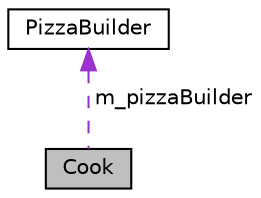 digraph "Cook"
{
  edge [fontname="Helvetica",fontsize="10",labelfontname="Helvetica",labelfontsize="10"];
  node [fontname="Helvetica",fontsize="10",shape=record];
  Node1 [label="Cook",height=0.2,width=0.4,color="black", fillcolor="grey75", style="filled", fontcolor="black"];
  Node2 -> Node1 [dir="back",color="darkorchid3",fontsize="10",style="dashed",label=" m_pizzaBuilder" ];
  Node2 [label="PizzaBuilder",height=0.2,width=0.4,color="black", fillcolor="white", style="filled",URL="$classPizzaBuilder.html"];
}
